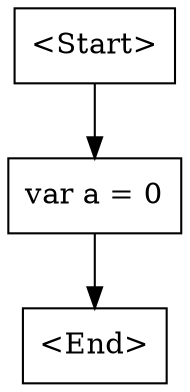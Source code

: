 digraph G {
    N0 [label = "<Start>" shape = box]
    N1 [label = "var a = 0
" shape = box]
    N2 [label = "<End>" shape = box]
    N0 -> N1 [label = ""]
    N1 -> N2 [label = ""]
}
